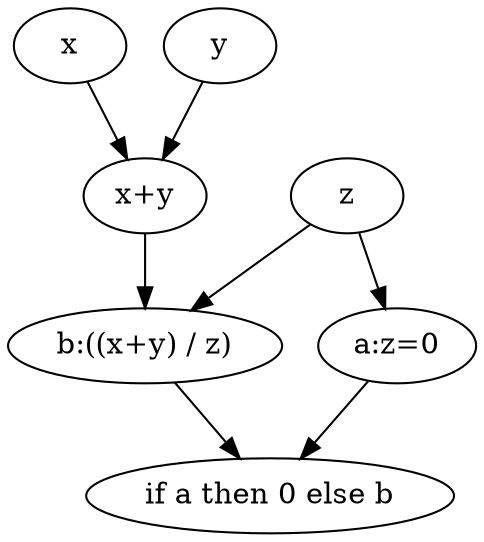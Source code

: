 digraph if {
X [label="x"]
Y [label="y"]
Z [label="z"]

E1 [label="x+y"]
E2 [label="a:z=0"]
E3 [label="b:((x+y) / z)"]
R1 [label="if a then 0 else b"]

X->E1
Y->E1
Z->E2
E1->E3
Z->E3
E2->R1
E3->R1
}